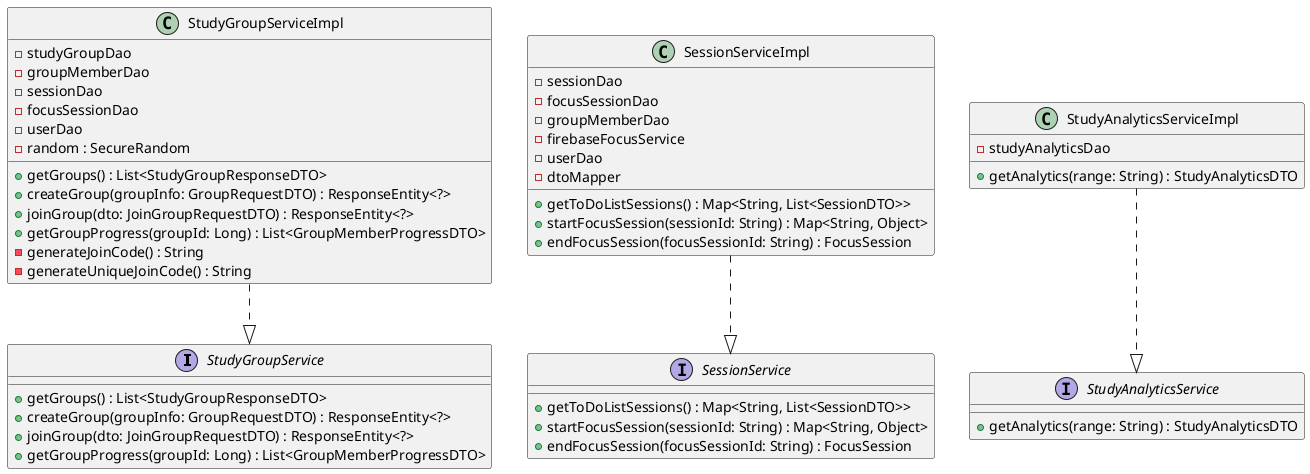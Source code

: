@startuml

interface StudyGroupService {
    + getGroups() : List<StudyGroupResponseDTO>
    + createGroup(groupInfo: GroupRequestDTO) : ResponseEntity<?>
    + joinGroup(dto: JoinGroupRequestDTO) : ResponseEntity<?>
    + getGroupProgress(groupId: Long) : List<GroupMemberProgressDTO>
}

interface SessionService {
    + getToDoListSessions() : Map<String, List<SessionDTO>>
    + startFocusSession(sessionId: String) : Map<String, Object>
    + endFocusSession(focusSessionId: String) : FocusSession
}

interface StudyAnalyticsService {
    + getAnalytics(range: String) : StudyAnalyticsDTO
}

class StudyGroupServiceImpl {
    - studyGroupDao
    - groupMemberDao
    - sessionDao
    - focusSessionDao
    - userDao
    - random : SecureRandom

    + getGroups() : List<StudyGroupResponseDTO>
    + createGroup(groupInfo: GroupRequestDTO) : ResponseEntity<?>
    + joinGroup(dto: JoinGroupRequestDTO) : ResponseEntity<?>
    + getGroupProgress(groupId: Long) : List<GroupMemberProgressDTO>
    - generateJoinCode() : String
    - generateUniqueJoinCode() : String
}

class SessionServiceImpl {
    - sessionDao
    - focusSessionDao
    - groupMemberDao
    - firebaseFocusService
    - userDao
    - dtoMapper

    + getToDoListSessions() : Map<String, List<SessionDTO>>
    + startFocusSession(sessionId: String) : Map<String, Object>
    + endFocusSession(focusSessionId: String) : FocusSession
}

class StudyAnalyticsServiceImpl {
    - studyAnalyticsDao

    + getAnalytics(range: String) : StudyAnalyticsDTO
}

StudyGroupServiceImpl ..|> StudyGroupService
SessionServiceImpl ..|> SessionService
StudyAnalyticsServiceImpl ..|> StudyAnalyticsService

@enduml
